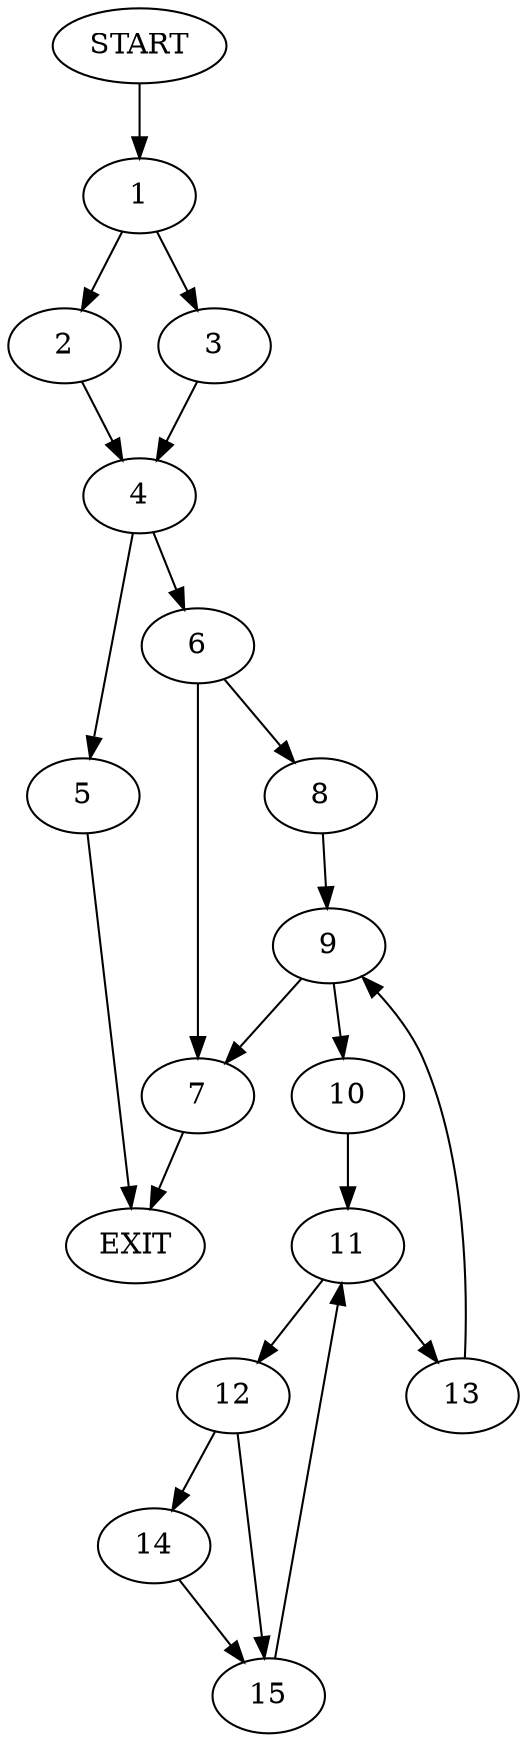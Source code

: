 digraph {
0 [label="START"]
16 [label="EXIT"]
0 -> 1
1 -> 2
1 -> 3
3 -> 4
2 -> 4
4 -> 5
4 -> 6
5 -> 16
6 -> 7
6 -> 8
7 -> 16
8 -> 9
9 -> 10
9 -> 7
10 -> 11
11 -> 12
11 -> 13
13 -> 9
12 -> 14
12 -> 15
14 -> 15
15 -> 11
}
